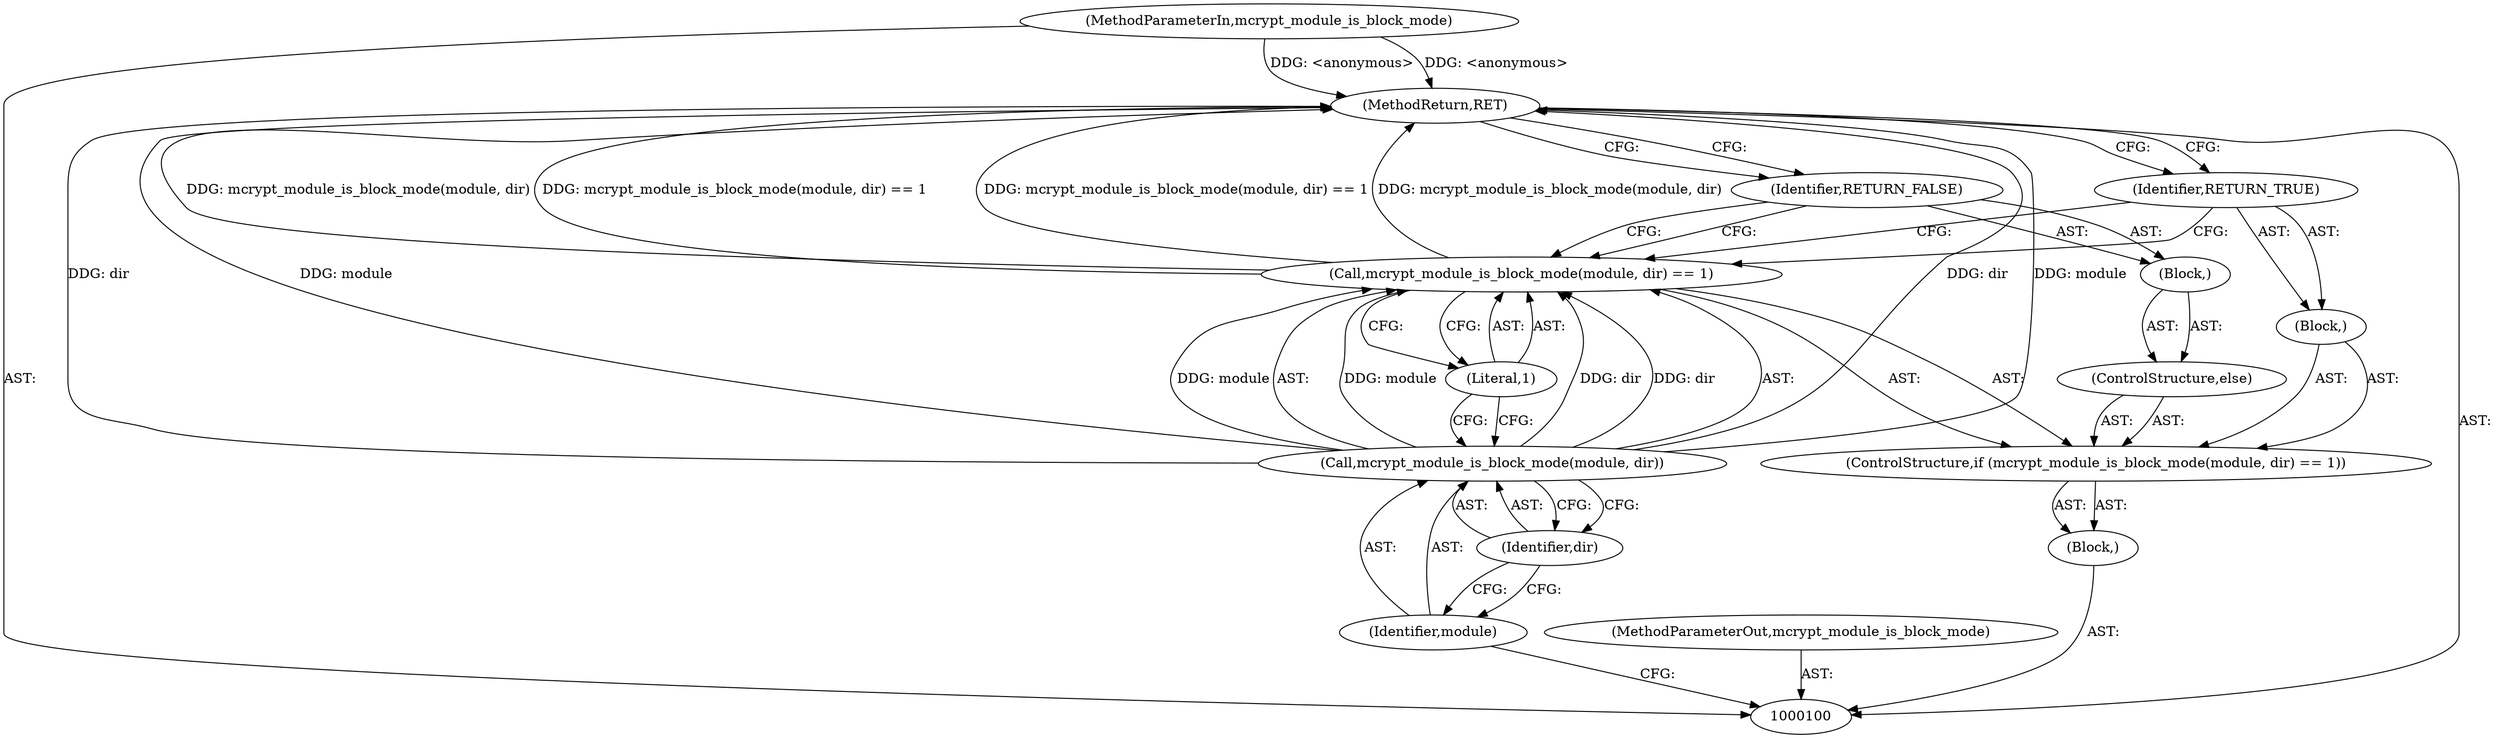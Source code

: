 digraph "0_php-src_6c5211a0cef0cc2854eaa387e0eb036e012904d0?w=1_8" {
"1000114" [label="(MethodReturn,RET)"];
"1000101" [label="(MethodParameterIn,mcrypt_module_is_block_mode)"];
"1000130" [label="(MethodParameterOut,mcrypt_module_is_block_mode)"];
"1000102" [label="(Block,)"];
"1000103" [label="(ControlStructure,if (mcrypt_module_is_block_mode(module, dir) == 1))"];
"1000106" [label="(Identifier,module)"];
"1000107" [label="(Identifier,dir)"];
"1000108" [label="(Literal,1)"];
"1000109" [label="(Block,)"];
"1000104" [label="(Call,mcrypt_module_is_block_mode(module, dir) == 1)"];
"1000105" [label="(Call,mcrypt_module_is_block_mode(module, dir))"];
"1000110" [label="(Identifier,RETURN_TRUE)"];
"1000111" [label="(ControlStructure,else)"];
"1000112" [label="(Block,)"];
"1000113" [label="(Identifier,RETURN_FALSE)"];
"1000114" -> "1000100"  [label="AST: "];
"1000114" -> "1000110"  [label="CFG: "];
"1000114" -> "1000113"  [label="CFG: "];
"1000105" -> "1000114"  [label="DDG: dir"];
"1000105" -> "1000114"  [label="DDG: module"];
"1000104" -> "1000114"  [label="DDG: mcrypt_module_is_block_mode(module, dir) == 1"];
"1000104" -> "1000114"  [label="DDG: mcrypt_module_is_block_mode(module, dir)"];
"1000101" -> "1000114"  [label="DDG: <anonymous>"];
"1000101" -> "1000100"  [label="AST: "];
"1000101" -> "1000114"  [label="DDG: <anonymous>"];
"1000130" -> "1000100"  [label="AST: "];
"1000102" -> "1000100"  [label="AST: "];
"1000103" -> "1000102"  [label="AST: "];
"1000103" -> "1000102"  [label="AST: "];
"1000104" -> "1000103"  [label="AST: "];
"1000109" -> "1000103"  [label="AST: "];
"1000111" -> "1000103"  [label="AST: "];
"1000106" -> "1000105"  [label="AST: "];
"1000106" -> "1000100"  [label="CFG: "];
"1000107" -> "1000106"  [label="CFG: "];
"1000107" -> "1000105"  [label="AST: "];
"1000107" -> "1000106"  [label="CFG: "];
"1000105" -> "1000107"  [label="CFG: "];
"1000108" -> "1000104"  [label="AST: "];
"1000108" -> "1000105"  [label="CFG: "];
"1000104" -> "1000108"  [label="CFG: "];
"1000109" -> "1000103"  [label="AST: "];
"1000110" -> "1000109"  [label="AST: "];
"1000104" -> "1000103"  [label="AST: "];
"1000104" -> "1000108"  [label="CFG: "];
"1000105" -> "1000104"  [label="AST: "];
"1000108" -> "1000104"  [label="AST: "];
"1000110" -> "1000104"  [label="CFG: "];
"1000113" -> "1000104"  [label="CFG: "];
"1000104" -> "1000114"  [label="DDG: mcrypt_module_is_block_mode(module, dir) == 1"];
"1000104" -> "1000114"  [label="DDG: mcrypt_module_is_block_mode(module, dir)"];
"1000105" -> "1000104"  [label="DDG: module"];
"1000105" -> "1000104"  [label="DDG: dir"];
"1000105" -> "1000104"  [label="AST: "];
"1000105" -> "1000107"  [label="CFG: "];
"1000106" -> "1000105"  [label="AST: "];
"1000107" -> "1000105"  [label="AST: "];
"1000108" -> "1000105"  [label="CFG: "];
"1000105" -> "1000114"  [label="DDG: dir"];
"1000105" -> "1000114"  [label="DDG: module"];
"1000105" -> "1000104"  [label="DDG: module"];
"1000105" -> "1000104"  [label="DDG: dir"];
"1000110" -> "1000109"  [label="AST: "];
"1000110" -> "1000104"  [label="CFG: "];
"1000114" -> "1000110"  [label="CFG: "];
"1000111" -> "1000103"  [label="AST: "];
"1000112" -> "1000111"  [label="AST: "];
"1000112" -> "1000111"  [label="AST: "];
"1000113" -> "1000112"  [label="AST: "];
"1000113" -> "1000112"  [label="AST: "];
"1000113" -> "1000104"  [label="CFG: "];
"1000114" -> "1000113"  [label="CFG: "];
}
